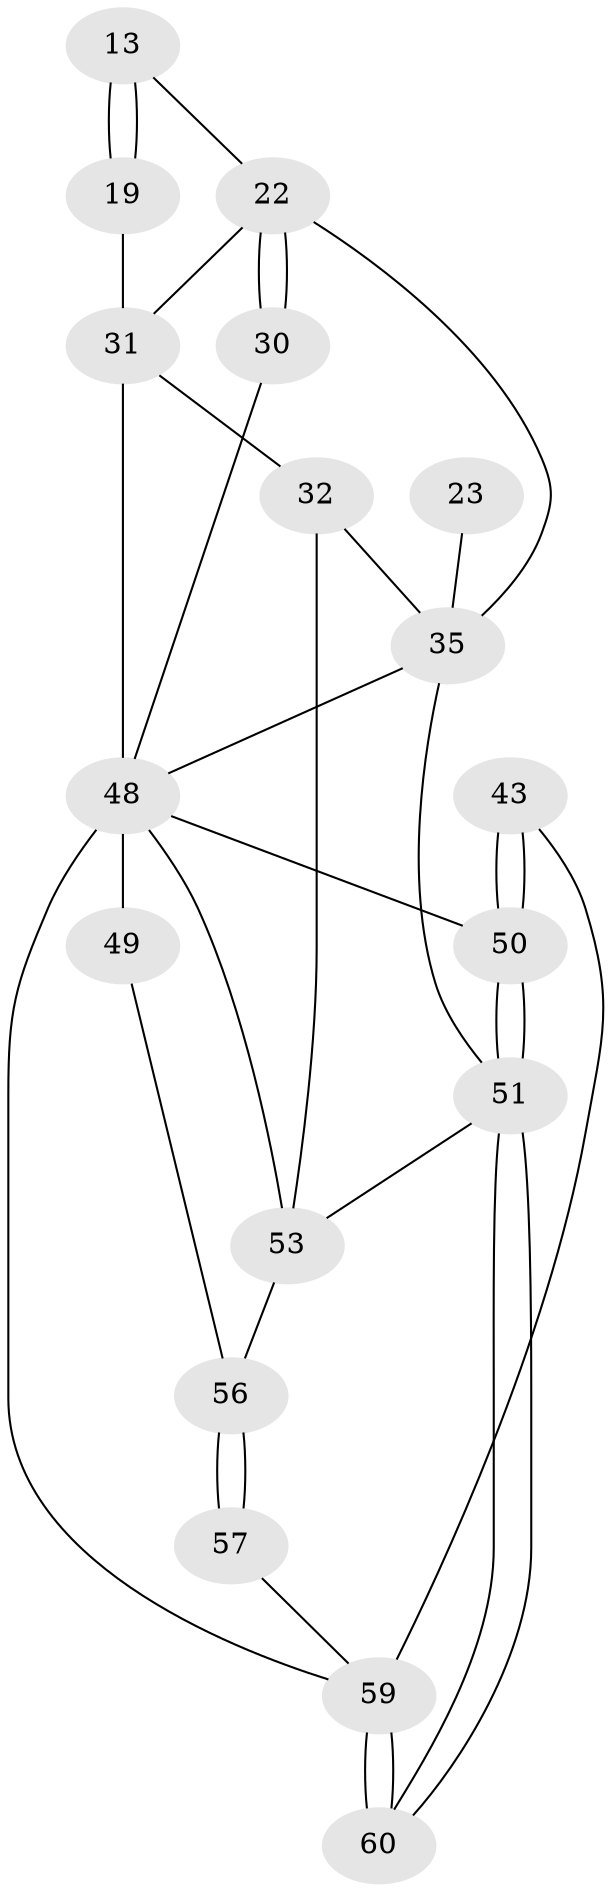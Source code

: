 // original degree distribution, {3: 0.03333333333333333, 4: 0.25, 5: 0.5, 6: 0.21666666666666667}
// Generated by graph-tools (version 1.1) at 2025/06/03/04/25 22:06:35]
// undirected, 18 vertices, 35 edges
graph export_dot {
graph [start="1"]
  node [color=gray90,style=filled];
  13 [pos="+0.3705893017467671+0.30769028022032335"];
  19 [pos="+0.5269853264543765+0.2563223118529887",super="+11+12"];
  22 [pos="+0.5053643037538804+0.32753530821901616",super="+15+16"];
  23 [pos="+0.01713221877714978+0.3952488400269539"];
  30 [pos="+0.5479653172262449+0.45493839761572463"];
  31 [pos="+0.9231068839004077+0.501629656982219",super="+17+18+7"];
  32 [pos="+1+0",super="+5"];
  35 [pos="+0.283118406499377+0.43071015401784857",super="+21+25"];
  43 [pos="+0.2604572586459505+0.7565608683586389"];
  48 [pos="+0.8608771671652753+0.7837223100376117",super="+46+34+41+37+26"];
  49 [pos="+0.8560579979172335+0.7961558031679113",super="+44+45"];
  50 [pos="+0.11700549377200886+0.8721896402226197",super="+39+38"];
  51 [pos="+0+1",super="+47+40"];
  53 [pos="+1+1",super="+52"];
  56 [pos="+0.6997716250931405+1",super="+55"];
  57 [pos="+0.701532057272444+1"];
  59 [pos="+0.38116728667008587+0.8466114294384764",super="+58+42"];
  60 [pos="+0.04064553607022579+1"];
  13 -- 19 [weight=2];
  13 -- 19;
  13 -- 22;
  19 -- 31 [weight=3];
  22 -- 30 [weight=2];
  22 -- 30;
  22 -- 31 [weight=2];
  22 -- 35 [weight=2];
  23 -- 35 [weight=3];
  30 -- 48;
  31 -- 32;
  31 -- 48 [weight=3];
  32 -- 53 [weight=2];
  32 -- 35 [weight=2];
  35 -- 51 [weight=2];
  35 -- 48;
  43 -- 50 [weight=2];
  43 -- 50;
  43 -- 59;
  48 -- 49 [weight=3];
  48 -- 53 [weight=2];
  48 -- 59;
  48 -- 50;
  49 -- 56 [weight=2];
  50 -- 51 [weight=2];
  50 -- 51;
  51 -- 60;
  51 -- 60;
  51 -- 53;
  53 -- 56;
  56 -- 57 [weight=2];
  56 -- 57;
  57 -- 59;
  59 -- 60 [weight=2];
  59 -- 60;
}

